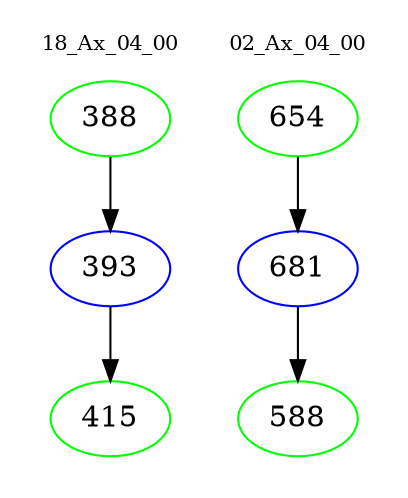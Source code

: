 digraph{
subgraph cluster_0 {
color = white
label = "18_Ax_04_00";
fontsize=10;
T0_388 [label="388", color="green"]
T0_388 -> T0_393 [color="black"]
T0_393 [label="393", color="blue"]
T0_393 -> T0_415 [color="black"]
T0_415 [label="415", color="green"]
}
subgraph cluster_1 {
color = white
label = "02_Ax_04_00";
fontsize=10;
T1_654 [label="654", color="green"]
T1_654 -> T1_681 [color="black"]
T1_681 [label="681", color="blue"]
T1_681 -> T1_588 [color="black"]
T1_588 [label="588", color="green"]
}
}
